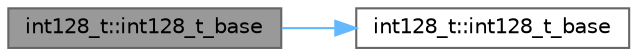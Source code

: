 digraph "int128_t::int128_t_base"
{
 // LATEX_PDF_SIZE
  bgcolor="transparent";
  edge [fontname=Helvetica,fontsize=10,labelfontname=Helvetica,labelfontsize=10];
  node [fontname=Helvetica,fontsize=10,shape=box,height=0.2,width=0.4];
  rankdir="LR";
  Node1 [id="Node000001",label="int128_t::int128_t_base",height=0.2,width=0.4,color="gray40", fillcolor="grey60", style="filled", fontcolor="black",tooltip=" "];
  Node1 -> Node2 [id="edge2_Node000001_Node000002",color="steelblue1",style="solid",tooltip=" "];
  Node2 [id="Node000002",label="int128_t::int128_t_base",height=0.2,width=0.4,color="grey40", fillcolor="white", style="filled",URL="$structint128__t.html#ad1727391125a7d161dd925eff092dbf7",tooltip=" "];
}
